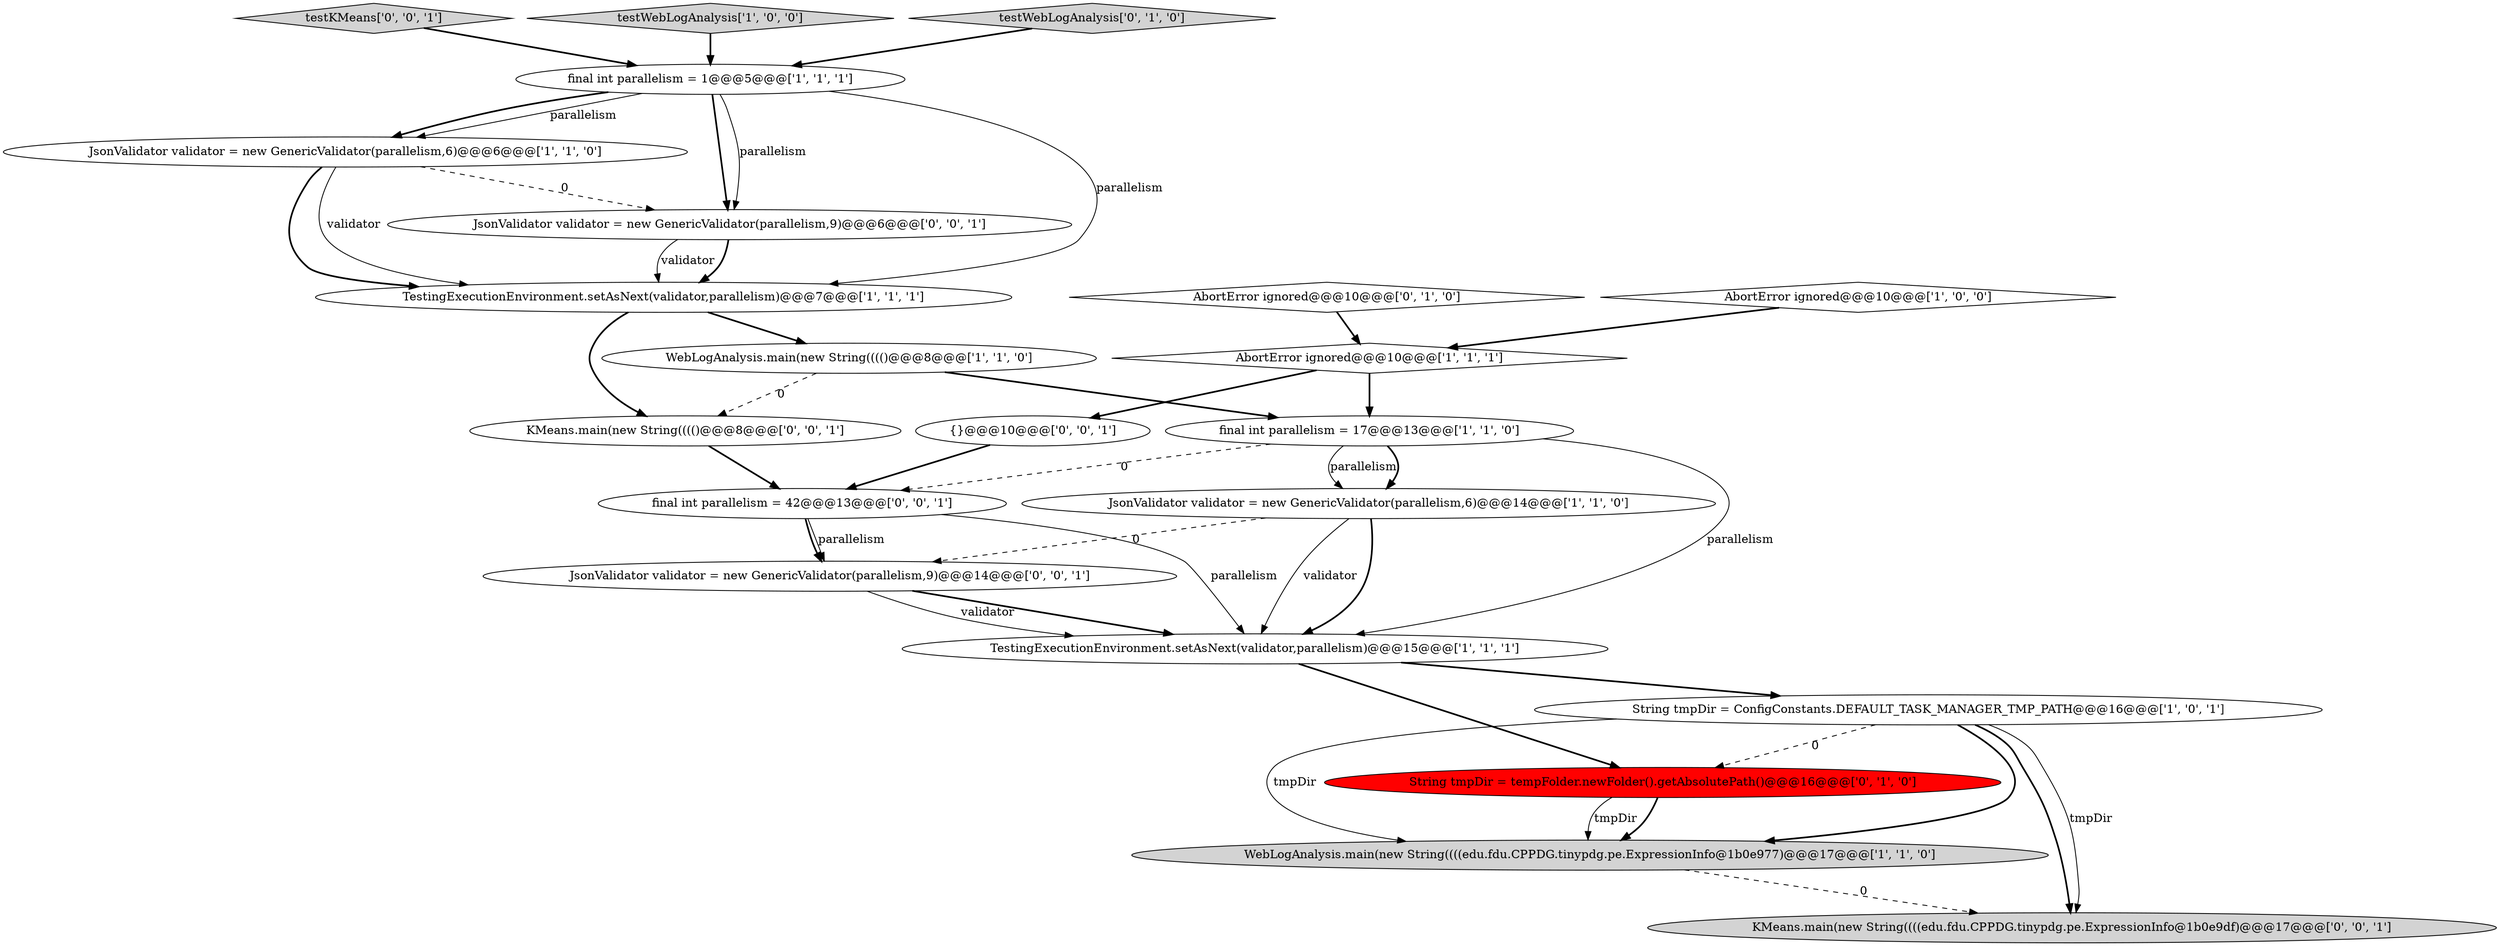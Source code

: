 digraph {
1 [style = filled, label = "String tmpDir = ConfigConstants.DEFAULT_TASK_MANAGER_TMP_PATH@@@16@@@['1', '0', '1']", fillcolor = white, shape = ellipse image = "AAA0AAABBB1BBB"];
17 [style = filled, label = "{}@@@10@@@['0', '0', '1']", fillcolor = white, shape = ellipse image = "AAA0AAABBB3BBB"];
20 [style = filled, label = "testKMeans['0', '0', '1']", fillcolor = lightgray, shape = diamond image = "AAA0AAABBB3BBB"];
5 [style = filled, label = "JsonValidator validator = new GenericValidator(parallelism,6)@@@14@@@['1', '1', '0']", fillcolor = white, shape = ellipse image = "AAA0AAABBB1BBB"];
9 [style = filled, label = "AbortError ignored@@@10@@@['1', '1', '1']", fillcolor = white, shape = diamond image = "AAA0AAABBB1BBB"];
18 [style = filled, label = "JsonValidator validator = new GenericValidator(parallelism,9)@@@14@@@['0', '0', '1']", fillcolor = white, shape = ellipse image = "AAA0AAABBB3BBB"];
8 [style = filled, label = "WebLogAnalysis.main(new String(((()@@@8@@@['1', '1', '0']", fillcolor = white, shape = ellipse image = "AAA0AAABBB1BBB"];
14 [style = filled, label = "AbortError ignored@@@10@@@['0', '1', '0']", fillcolor = white, shape = diamond image = "AAA0AAABBB2BBB"];
2 [style = filled, label = "final int parallelism = 17@@@13@@@['1', '1', '0']", fillcolor = white, shape = ellipse image = "AAA0AAABBB1BBB"];
0 [style = filled, label = "TestingExecutionEnvironment.setAsNext(validator,parallelism)@@@7@@@['1', '1', '1']", fillcolor = white, shape = ellipse image = "AAA0AAABBB1BBB"];
4 [style = filled, label = "JsonValidator validator = new GenericValidator(parallelism,6)@@@6@@@['1', '1', '0']", fillcolor = white, shape = ellipse image = "AAA0AAABBB1BBB"];
19 [style = filled, label = "JsonValidator validator = new GenericValidator(parallelism,9)@@@6@@@['0', '0', '1']", fillcolor = white, shape = ellipse image = "AAA0AAABBB3BBB"];
10 [style = filled, label = "TestingExecutionEnvironment.setAsNext(validator,parallelism)@@@15@@@['1', '1', '1']", fillcolor = white, shape = ellipse image = "AAA0AAABBB1BBB"];
12 [style = filled, label = "String tmpDir = tempFolder.newFolder().getAbsolutePath()@@@16@@@['0', '1', '0']", fillcolor = red, shape = ellipse image = "AAA1AAABBB2BBB"];
6 [style = filled, label = "WebLogAnalysis.main(new String((((edu.fdu.CPPDG.tinypdg.pe.ExpressionInfo@1b0e977)@@@17@@@['1', '1', '0']", fillcolor = lightgray, shape = ellipse image = "AAA0AAABBB1BBB"];
7 [style = filled, label = "AbortError ignored@@@10@@@['1', '0', '0']", fillcolor = white, shape = diamond image = "AAA0AAABBB1BBB"];
3 [style = filled, label = "testWebLogAnalysis['1', '0', '0']", fillcolor = lightgray, shape = diamond image = "AAA0AAABBB1BBB"];
13 [style = filled, label = "testWebLogAnalysis['0', '1', '0']", fillcolor = lightgray, shape = diamond image = "AAA0AAABBB2BBB"];
11 [style = filled, label = "final int parallelism = 1@@@5@@@['1', '1', '1']", fillcolor = white, shape = ellipse image = "AAA0AAABBB1BBB"];
15 [style = filled, label = "final int parallelism = 42@@@13@@@['0', '0', '1']", fillcolor = white, shape = ellipse image = "AAA0AAABBB3BBB"];
16 [style = filled, label = "KMeans.main(new String((((edu.fdu.CPPDG.tinypdg.pe.ExpressionInfo@1b0e9df)@@@17@@@['0', '0', '1']", fillcolor = lightgray, shape = ellipse image = "AAA0AAABBB3BBB"];
21 [style = filled, label = "KMeans.main(new String(((()@@@8@@@['0', '0', '1']", fillcolor = white, shape = ellipse image = "AAA0AAABBB3BBB"];
11->4 [style = solid, label="parallelism"];
5->10 [style = bold, label=""];
2->5 [style = solid, label="parallelism"];
9->2 [style = bold, label=""];
21->15 [style = bold, label=""];
11->4 [style = bold, label=""];
3->11 [style = bold, label=""];
15->18 [style = solid, label="parallelism"];
9->17 [style = bold, label=""];
2->10 [style = solid, label="parallelism"];
0->21 [style = bold, label=""];
8->21 [style = dashed, label="0"];
11->19 [style = bold, label=""];
5->18 [style = dashed, label="0"];
12->6 [style = bold, label=""];
13->11 [style = bold, label=""];
12->6 [style = solid, label="tmpDir"];
15->18 [style = bold, label=""];
19->0 [style = bold, label=""];
4->0 [style = bold, label=""];
2->15 [style = dashed, label="0"];
7->9 [style = bold, label=""];
1->12 [style = dashed, label="0"];
6->16 [style = dashed, label="0"];
19->0 [style = solid, label="validator"];
11->0 [style = solid, label="parallelism"];
1->6 [style = bold, label=""];
18->10 [style = bold, label=""];
8->2 [style = bold, label=""];
10->12 [style = bold, label=""];
1->16 [style = bold, label=""];
15->10 [style = solid, label="parallelism"];
1->6 [style = solid, label="tmpDir"];
11->19 [style = solid, label="parallelism"];
0->8 [style = bold, label=""];
17->15 [style = bold, label=""];
18->10 [style = solid, label="validator"];
4->19 [style = dashed, label="0"];
14->9 [style = bold, label=""];
5->10 [style = solid, label="validator"];
4->0 [style = solid, label="validator"];
1->16 [style = solid, label="tmpDir"];
10->1 [style = bold, label=""];
2->5 [style = bold, label=""];
20->11 [style = bold, label=""];
}
